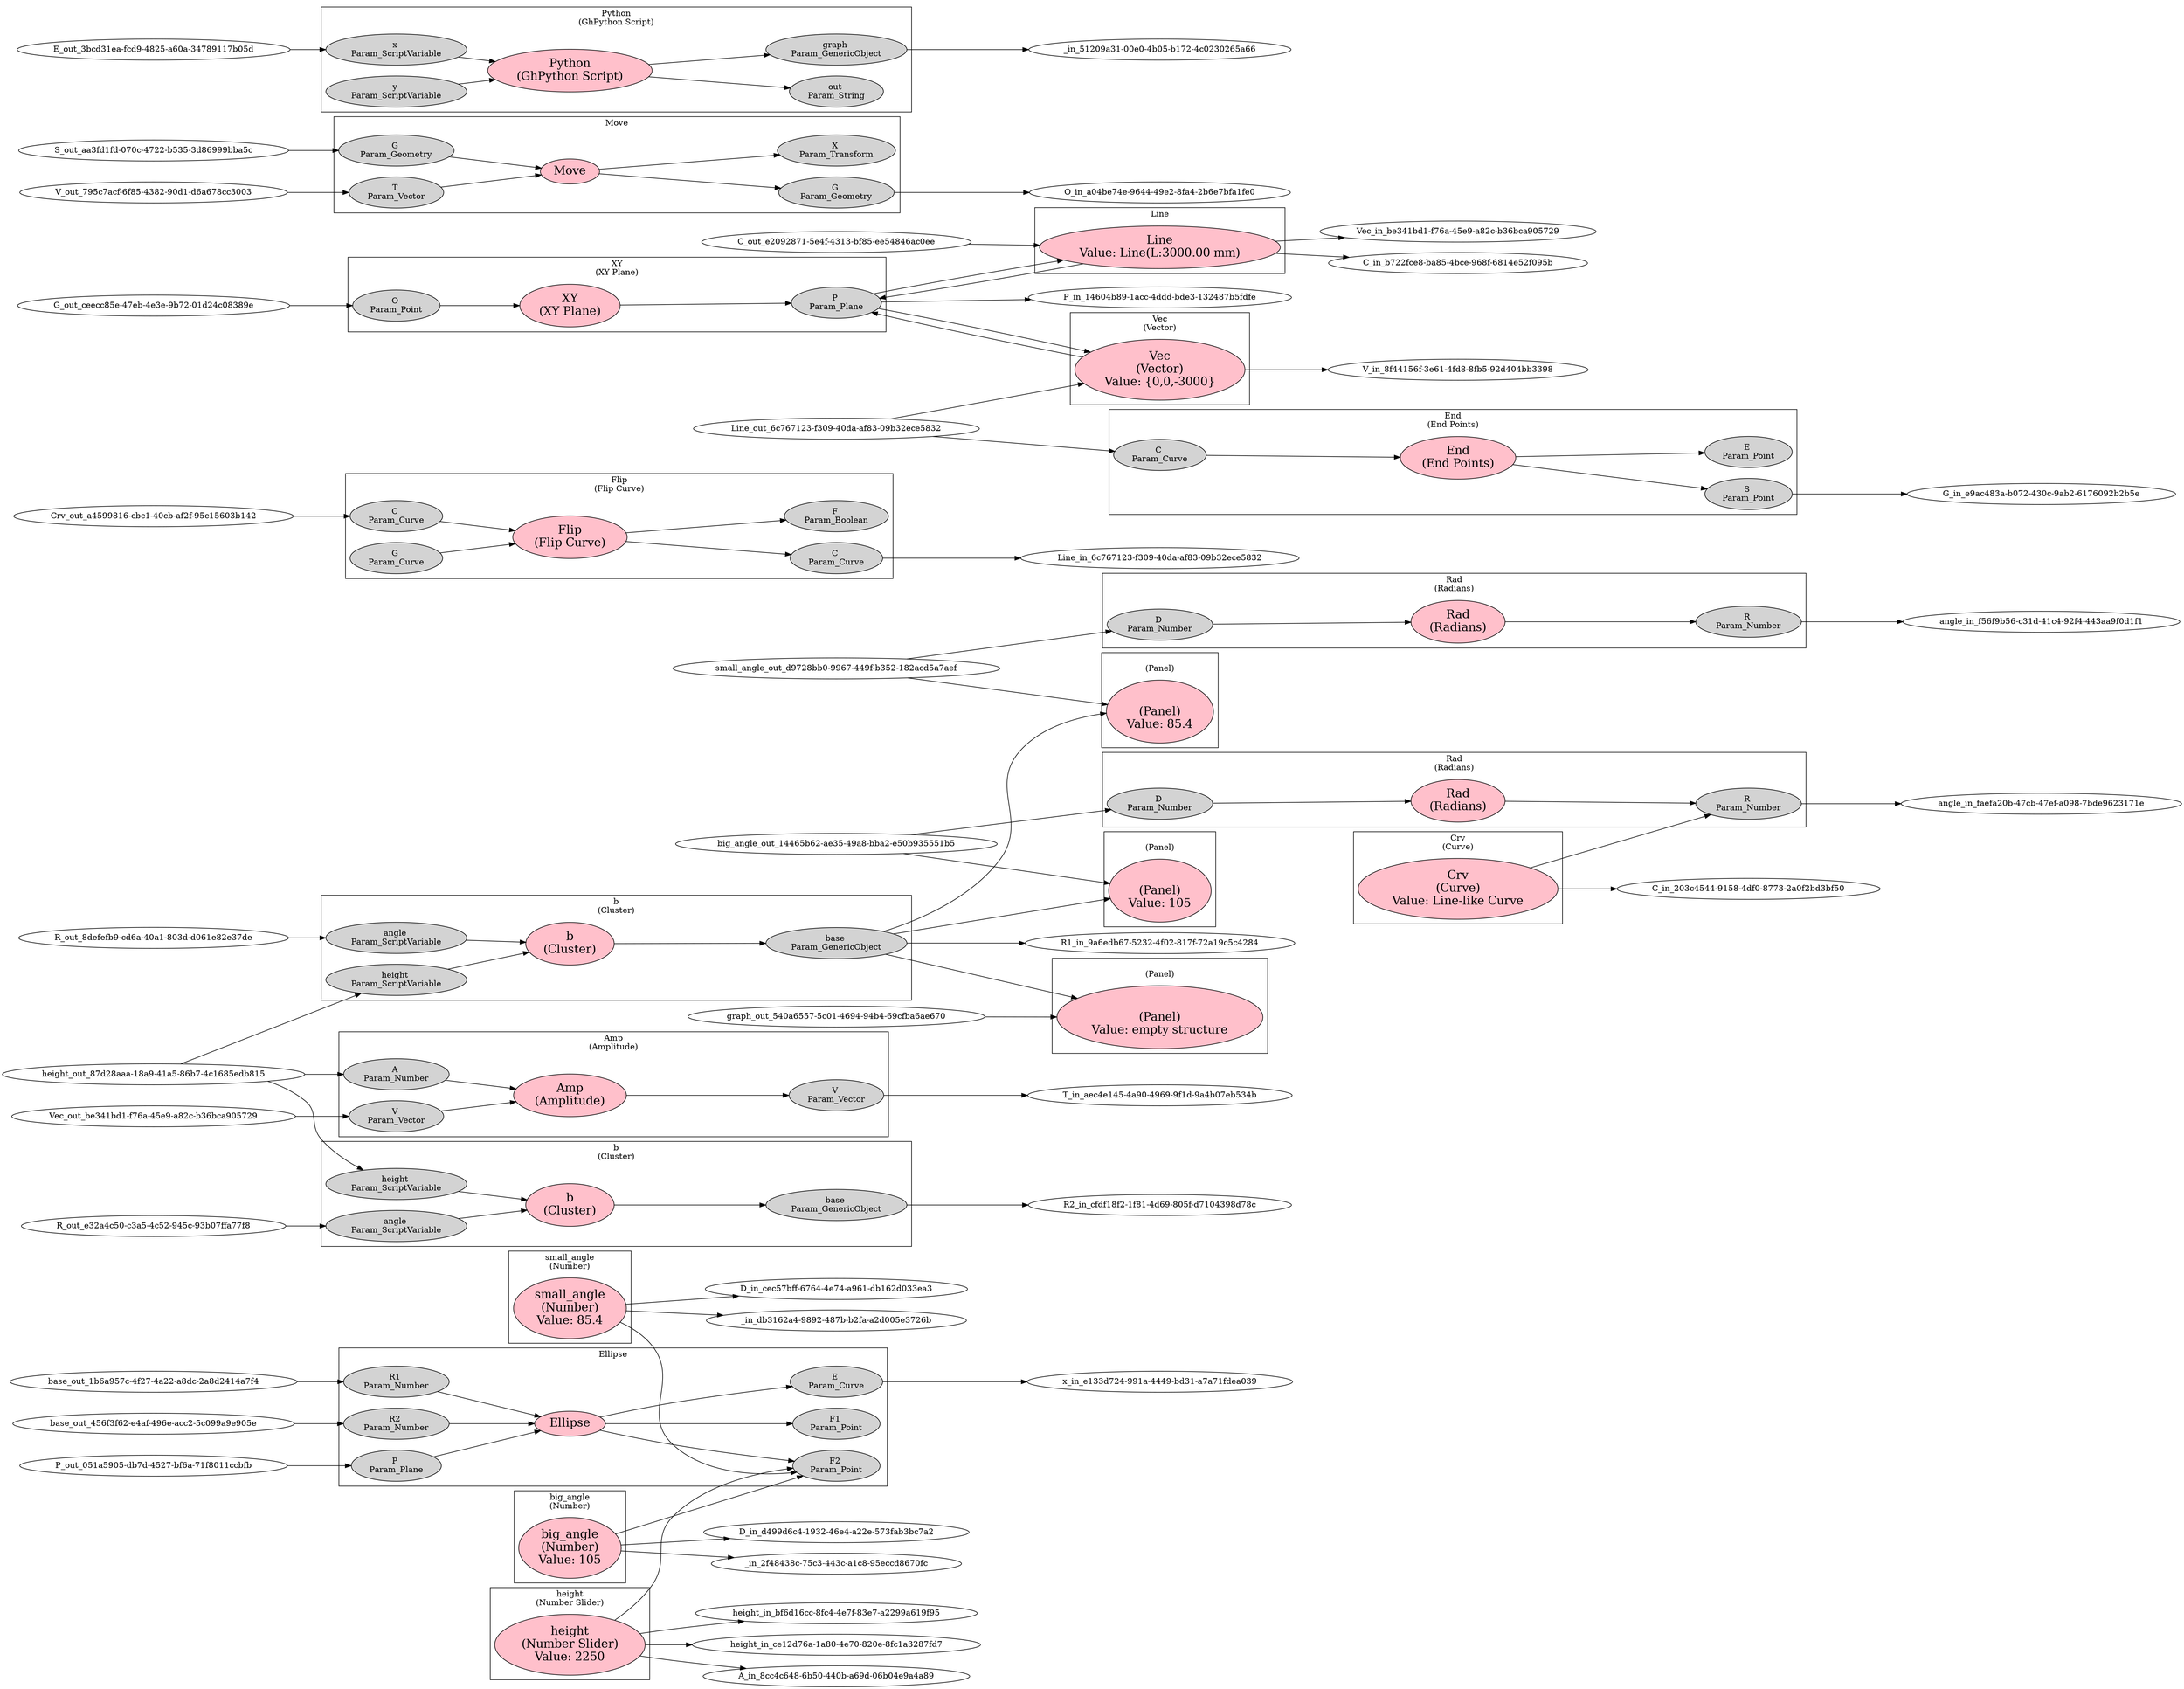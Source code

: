 digraph G {
    rankdir = LR;
    
    
subgraph "cluster_5ad19c48-1e9f-4067-8bc7-fa66cd4a694e" {
    node [style=filled];
    nodesep="0.05"
    label = "Ellipse";
    "Ellipse_5ad19c48-1e9f-4067-8bc7-fa66cd4a694e" [label="Ellipse", fillcolor="pink", fontsize=20];
    "P_in_5ad19c48-1e9f-4067-8bc7-fa66cd4a694e" [label="P \nParam_Plane"];
    "R1_in_5ad19c48-1e9f-4067-8bc7-fa66cd4a694e" [label="R1 \nParam_Number"];
    "R2_in_5ad19c48-1e9f-4067-8bc7-fa66cd4a694e" [label="R2 \nParam_Number"];
    "E_out_5ad19c48-1e9f-4067-8bc7-fa66cd4a694e" [label="E \nParam_Curve"];
    "F1_out_5ad19c48-1e9f-4067-8bc7-fa66cd4a694e" [label="F1 \nParam_Point"];
    "F2_out_5ad19c48-1e9f-4067-8bc7-fa66cd4a694e" [label="F2 \nParam_Point"];
    
    
    "P_in_5ad19c48-1e9f-4067-8bc7-fa66cd4a694e" -> "Ellipse_5ad19c48-1e9f-4067-8bc7-fa66cd4a694e";
    "R1_in_5ad19c48-1e9f-4067-8bc7-fa66cd4a694e" -> "Ellipse_5ad19c48-1e9f-4067-8bc7-fa66cd4a694e";
    "R2_in_5ad19c48-1e9f-4067-8bc7-fa66cd4a694e" -> "Ellipse_5ad19c48-1e9f-4067-8bc7-fa66cd4a694e";
    "Ellipse_5ad19c48-1e9f-4067-8bc7-fa66cd4a694e" -> "E_out_5ad19c48-1e9f-4067-8bc7-fa66cd4a694e";
    "Ellipse_5ad19c48-1e9f-4067-8bc7-fa66cd4a694e" -> "F1_out_5ad19c48-1e9f-4067-8bc7-fa66cd4a694e";
    "Ellipse_5ad19c48-1e9f-4067-8bc7-fa66cd4a694e" -> "F2_out_5ad19c48-1e9f-4067-8bc7-fa66cd4a694e";
    
  }
subgraph "cluster_d9728bb0-9967-449f-b352-182acd5a7aef" {
    node [style=filled];
    nodesep="0.05"
    label = "small_angle\n(Number)";
    "small_angle_d9728bb0-9967-449f-b352-182acd5a7aef" [label="small_angle\n(Number)\nValue: 85.4", fillcolor="pink", fontsize=20];
    
    
    "small_angle_d9728bb0-9967-449f-b352-182acd5a7aef" -> "F2_out_5ad19c48-1e9f-4067-8bc7-fa66cd4a694e";
    
  }
subgraph "cluster_14465b62-ae35-49a8-bba2-e50b935551b5" {
    node [style=filled];
    nodesep="0.05"
    label = "big_angle\n(Number)";
    "big_angle_14465b62-ae35-49a8-bba2-e50b935551b5" [label="big_angle\n(Number)\nValue: 105", fillcolor="pink", fontsize=20];
    
    
    "big_angle_14465b62-ae35-49a8-bba2-e50b935551b5" -> "F2_out_5ad19c48-1e9f-4067-8bc7-fa66cd4a694e";
    
  }
subgraph "cluster_87d28aaa-18a9-41a5-86b7-4c1685edb815" {
    node [style=filled];
    nodesep="0.05"
    label = "height\n(Number Slider)";
    "height_87d28aaa-18a9-41a5-86b7-4c1685edb815" [label="height\n(Number Slider)\nValue: 2250", fillcolor="pink", fontsize=20];
    
    
    "height_87d28aaa-18a9-41a5-86b7-4c1685edb815" -> "F2_out_5ad19c48-1e9f-4067-8bc7-fa66cd4a694e";
    
  }
subgraph "cluster_59cb3897-f400-43f3-9461-0701f2ceb61b" {
    node [style=filled];
    nodesep="0.05"
    label = "Rad\n(Radians)";
    "Rad_59cb3897-f400-43f3-9461-0701f2ceb61b" [label="Rad\n(Radians)", fillcolor="pink", fontsize=20];
    "D_in_59cb3897-f400-43f3-9461-0701f2ceb61b" [label="D \nParam_Number"];
    "R_out_59cb3897-f400-43f3-9461-0701f2ceb61b" [label="R \nParam_Number"];
    
    
    "D_in_59cb3897-f400-43f3-9461-0701f2ceb61b" -> "Rad_59cb3897-f400-43f3-9461-0701f2ceb61b";
    "Rad_59cb3897-f400-43f3-9461-0701f2ceb61b" -> "R_out_59cb3897-f400-43f3-9461-0701f2ceb61b";
    
  }
subgraph "cluster_2a326121-470f-4022-9477-ef4b47e3853d" {
    node [style=filled];
    nodesep="0.05"
    label = "Rad\n(Radians)";
    "Rad_2a326121-470f-4022-9477-ef4b47e3853d" [label="Rad\n(Radians)", fillcolor="pink", fontsize=20];
    "D_in_2a326121-470f-4022-9477-ef4b47e3853d" [label="D \nParam_Number"];
    "R_out_2a326121-470f-4022-9477-ef4b47e3853d" [label="R \nParam_Number"];
    
    
    "D_in_2a326121-470f-4022-9477-ef4b47e3853d" -> "Rad_2a326121-470f-4022-9477-ef4b47e3853d";
    "Rad_2a326121-470f-4022-9477-ef4b47e3853d" -> "R_out_2a326121-470f-4022-9477-ef4b47e3853d";
    
  }
subgraph "cluster_a4599816-cbc1-40cb-af2f-95c15603b142" {
    node [style=filled];
    nodesep="0.05"
    label = "Crv\n(Curve)";
    "Crv_a4599816-cbc1-40cb-af2f-95c15603b142" [label="Crv\n(Curve)\nValue: Line-like Curve", fillcolor="pink", fontsize=20];
    
    
    "Crv_a4599816-cbc1-40cb-af2f-95c15603b142" -> "R_out_2a326121-470f-4022-9477-ef4b47e3853d";
    
  }
subgraph "cluster_41047c00-e8c0-42f0-99aa-d3177a8bd895" {
    node [style=filled];
    nodesep="0.05"
    label = "Flip\n(Flip Curve)";
    "Flip_41047c00-e8c0-42f0-99aa-d3177a8bd895" [label="Flip\n(Flip Curve)", fillcolor="pink", fontsize=20];
    "C_in_41047c00-e8c0-42f0-99aa-d3177a8bd895" [label="C \nParam_Curve"];
    "G_in_41047c00-e8c0-42f0-99aa-d3177a8bd895" [label="G \nParam_Curve"];
    "C_out_41047c00-e8c0-42f0-99aa-d3177a8bd895" [label="C \nParam_Curve"];
    "F_out_41047c00-e8c0-42f0-99aa-d3177a8bd895" [label="F \nParam_Boolean"];
    
    
    "C_in_41047c00-e8c0-42f0-99aa-d3177a8bd895" -> "Flip_41047c00-e8c0-42f0-99aa-d3177a8bd895";
    "G_in_41047c00-e8c0-42f0-99aa-d3177a8bd895" -> "Flip_41047c00-e8c0-42f0-99aa-d3177a8bd895";
    "Flip_41047c00-e8c0-42f0-99aa-d3177a8bd895" -> "C_out_41047c00-e8c0-42f0-99aa-d3177a8bd895";
    "Flip_41047c00-e8c0-42f0-99aa-d3177a8bd895" -> "F_out_41047c00-e8c0-42f0-99aa-d3177a8bd895";
    
  }
subgraph "cluster_cdffa07a-a8b6-4077-978a-eda881b24570" {
    node [style=filled];
    nodesep="0.05"
    label = "XY\n(XY Plane)";
    "XY_cdffa07a-a8b6-4077-978a-eda881b24570" [label="XY\n(XY Plane)", fillcolor="pink", fontsize=20];
    "O_in_cdffa07a-a8b6-4077-978a-eda881b24570" [label="O \nParam_Point"];
    "P_out_cdffa07a-a8b6-4077-978a-eda881b24570" [label="P \nParam_Plane"];
    
    
    "O_in_cdffa07a-a8b6-4077-978a-eda881b24570" -> "XY_cdffa07a-a8b6-4077-978a-eda881b24570";
    "XY_cdffa07a-a8b6-4077-978a-eda881b24570" -> "P_out_cdffa07a-a8b6-4077-978a-eda881b24570";
    
  }
subgraph "cluster_6c767123-f309-40da-af83-09b32ece5832" {
    node [style=filled];
    nodesep="0.05"
    label = "Line";
    "Line_6c767123-f309-40da-af83-09b32ece5832" [label="Line\nValue: Line(L:3000.00 mm)", fillcolor="pink", fontsize=20];
    
    
    "P_out_cdffa07a-a8b6-4077-978a-eda881b24570" -> "Line_6c767123-f309-40da-af83-09b32ece5832";
    "Line_6c767123-f309-40da-af83-09b32ece5832" -> "P_out_cdffa07a-a8b6-4077-978a-eda881b24570";
    
  }
subgraph "cluster_be341bd1-f76a-45e9-a82c-b36bca905729" {
    node [style=filled];
    nodesep="0.05"
    label = "Vec\n(Vector)";
    "Vec_be341bd1-f76a-45e9-a82c-b36bca905729" [label="Vec\n(Vector)\nValue: {0,0,-3000}", fillcolor="pink", fontsize=20];
    
    
    "P_out_cdffa07a-a8b6-4077-978a-eda881b24570" -> "Vec_be341bd1-f76a-45e9-a82c-b36bca905729";
    "Vec_be341bd1-f76a-45e9-a82c-b36bca905729" -> "P_out_cdffa07a-a8b6-4077-978a-eda881b24570";
    
  }
subgraph "cluster_d8a179fc-7fab-4814-b4b9-20be26bfe82c" {
    node [style=filled];
    nodesep="0.05"
    label = "Move";
    "Move_d8a179fc-7fab-4814-b4b9-20be26bfe82c" [label="Move", fillcolor="pink", fontsize=20];
    "G_in_d8a179fc-7fab-4814-b4b9-20be26bfe82c" [label="G \nParam_Geometry"];
    "T_in_d8a179fc-7fab-4814-b4b9-20be26bfe82c" [label="T \nParam_Vector"];
    "G_out_d8a179fc-7fab-4814-b4b9-20be26bfe82c" [label="G \nParam_Geometry"];
    "X_out_d8a179fc-7fab-4814-b4b9-20be26bfe82c" [label="X \nParam_Transform"];
    
    
    "G_in_d8a179fc-7fab-4814-b4b9-20be26bfe82c" -> "Move_d8a179fc-7fab-4814-b4b9-20be26bfe82c";
    "T_in_d8a179fc-7fab-4814-b4b9-20be26bfe82c" -> "Move_d8a179fc-7fab-4814-b4b9-20be26bfe82c";
    "Move_d8a179fc-7fab-4814-b4b9-20be26bfe82c" -> "G_out_d8a179fc-7fab-4814-b4b9-20be26bfe82c";
    "Move_d8a179fc-7fab-4814-b4b9-20be26bfe82c" -> "X_out_d8a179fc-7fab-4814-b4b9-20be26bfe82c";
    
  }
subgraph "cluster_71ee981e-b545-4cb0-907c-8955b015922f" {
    node [style=filled];
    nodesep="0.05"
    label = "End\n(End Points)";
    "End_71ee981e-b545-4cb0-907c-8955b015922f" [label="End\n(End Points)", fillcolor="pink", fontsize=20];
    "C_in_71ee981e-b545-4cb0-907c-8955b015922f" [label="C \nParam_Curve"];
    "S_out_71ee981e-b545-4cb0-907c-8955b015922f" [label="S \nParam_Point"];
    "E_out_71ee981e-b545-4cb0-907c-8955b015922f" [label="E \nParam_Point"];
    
    
    "C_in_71ee981e-b545-4cb0-907c-8955b015922f" -> "End_71ee981e-b545-4cb0-907c-8955b015922f";
    "End_71ee981e-b545-4cb0-907c-8955b015922f" -> "S_out_71ee981e-b545-4cb0-907c-8955b015922f";
    "End_71ee981e-b545-4cb0-907c-8955b015922f" -> "E_out_71ee981e-b545-4cb0-907c-8955b015922f";
    
  }
subgraph "cluster_296e8b38-2af3-4633-aa6e-20cd8f0bcac8" {
    node [style=filled];
    nodesep="0.05"
    label = "Amp\n(Amplitude)";
    "Amp_296e8b38-2af3-4633-aa6e-20cd8f0bcac8" [label="Amp\n(Amplitude)", fillcolor="pink", fontsize=20];
    "V_in_296e8b38-2af3-4633-aa6e-20cd8f0bcac8" [label="V \nParam_Vector"];
    "A_in_296e8b38-2af3-4633-aa6e-20cd8f0bcac8" [label="A \nParam_Number"];
    "V_out_296e8b38-2af3-4633-aa6e-20cd8f0bcac8" [label="V \nParam_Vector"];
    
    
    "V_in_296e8b38-2af3-4633-aa6e-20cd8f0bcac8" -> "Amp_296e8b38-2af3-4633-aa6e-20cd8f0bcac8";
    "A_in_296e8b38-2af3-4633-aa6e-20cd8f0bcac8" -> "Amp_296e8b38-2af3-4633-aa6e-20cd8f0bcac8";
    "Amp_296e8b38-2af3-4633-aa6e-20cd8f0bcac8" -> "V_out_296e8b38-2af3-4633-aa6e-20cd8f0bcac8";
    
  }
subgraph "cluster_10f0c688-9b64-4a5b-97aa-419aa174c25c" {
    node [style=filled];
    nodesep="0.05"
    label = "b\n(Cluster)";
    "b_10f0c688-9b64-4a5b-97aa-419aa174c25c" [label="b\n(Cluster)", fillcolor="pink", fontsize=20];
    "height_in_10f0c688-9b64-4a5b-97aa-419aa174c25c" [label="height \nParam_ScriptVariable"];
    "angle_in_10f0c688-9b64-4a5b-97aa-419aa174c25c" [label="angle \nParam_ScriptVariable"];
    "base_out_10f0c688-9b64-4a5b-97aa-419aa174c25c" [label="base \nParam_GenericObject"];
    
    
    "height_in_10f0c688-9b64-4a5b-97aa-419aa174c25c" -> "b_10f0c688-9b64-4a5b-97aa-419aa174c25c";
    "angle_in_10f0c688-9b64-4a5b-97aa-419aa174c25c" -> "b_10f0c688-9b64-4a5b-97aa-419aa174c25c";
    "b_10f0c688-9b64-4a5b-97aa-419aa174c25c" -> "base_out_10f0c688-9b64-4a5b-97aa-419aa174c25c";
    
  }
subgraph "cluster_a6456689-42ae-4206-a7a4-5324d1a4934a" {
    node [style=filled];
    nodesep="0.05"
    label = "b\n(Cluster)";
    "b_a6456689-42ae-4206-a7a4-5324d1a4934a" [label="b\n(Cluster)", fillcolor="pink", fontsize=20];
    "height_in_a6456689-42ae-4206-a7a4-5324d1a4934a" [label="height \nParam_ScriptVariable"];
    "angle_in_a6456689-42ae-4206-a7a4-5324d1a4934a" [label="angle \nParam_ScriptVariable"];
    "base_out_a6456689-42ae-4206-a7a4-5324d1a4934a" [label="base \nParam_GenericObject"];
    
    
    "height_in_a6456689-42ae-4206-a7a4-5324d1a4934a" -> "b_a6456689-42ae-4206-a7a4-5324d1a4934a";
    "angle_in_a6456689-42ae-4206-a7a4-5324d1a4934a" -> "b_a6456689-42ae-4206-a7a4-5324d1a4934a";
    "b_a6456689-42ae-4206-a7a4-5324d1a4934a" -> "base_out_a6456689-42ae-4206-a7a4-5324d1a4934a";
    
  }
subgraph "cluster_2f48438c-75c3-443c-a1c8-95eccd8670fc" {
    node [style=filled];
    nodesep="0.05"
    label = "\n(Panel)";
    "_2f48438c-75c3-443c-a1c8-95eccd8670fc" [label="\n(Panel)\nValue: 105", fillcolor="pink", fontsize=20];
    
    
    "base_out_a6456689-42ae-4206-a7a4-5324d1a4934a" -> "_2f48438c-75c3-443c-a1c8-95eccd8670fc";
    
  }
subgraph "cluster_db3162a4-9892-487b-b2fa-a2d005e3726b" {
    node [style=filled];
    nodesep="0.05"
    label = "\n(Panel)";
    "_db3162a4-9892-487b-b2fa-a2d005e3726b" [label="\n(Panel)\nValue: 85.4", fillcolor="pink", fontsize=20];
    
    
    "base_out_a6456689-42ae-4206-a7a4-5324d1a4934a" -> "_db3162a4-9892-487b-b2fa-a2d005e3726b";
    
  }
subgraph "cluster_51209a31-00e0-4b05-b172-4c0230265a66" {
    node [style=filled];
    nodesep="0.05"
    label = "\n(Panel)";
    "_51209a31-00e0-4b05-b172-4c0230265a66" [label="\n(Panel)\nValue: empty structure", fillcolor="pink", fontsize=20];
    
    
    "base_out_a6456689-42ae-4206-a7a4-5324d1a4934a" -> "_51209a31-00e0-4b05-b172-4c0230265a66";
    
  }
subgraph "cluster_6ff0ff7e-a539-4919-acff-d2ed22901e68" {
    node [style=filled];
    nodesep="0.05"
    label = "Python\n(GhPython Script)";
    "Python_6ff0ff7e-a539-4919-acff-d2ed22901e68" [label="Python\n(GhPython Script)", fillcolor="pink", fontsize=20];
    "x_in_6ff0ff7e-a539-4919-acff-d2ed22901e68" [label="x \nParam_ScriptVariable"];
    "y_in_6ff0ff7e-a539-4919-acff-d2ed22901e68" [label="y \nParam_ScriptVariable"];
    "out_out_6ff0ff7e-a539-4919-acff-d2ed22901e68" [label="out \nParam_String"];
    "graph_out_6ff0ff7e-a539-4919-acff-d2ed22901e68" [label="graph \nParam_GenericObject"];
    
    
    "x_in_6ff0ff7e-a539-4919-acff-d2ed22901e68" -> "Python_6ff0ff7e-a539-4919-acff-d2ed22901e68";
    "y_in_6ff0ff7e-a539-4919-acff-d2ed22901e68" -> "Python_6ff0ff7e-a539-4919-acff-d2ed22901e68";
    "Python_6ff0ff7e-a539-4919-acff-d2ed22901e68" -> "out_out_6ff0ff7e-a539-4919-acff-d2ed22901e68";
    "Python_6ff0ff7e-a539-4919-acff-d2ed22901e68" -> "graph_out_6ff0ff7e-a539-4919-acff-d2ed22901e68";
    
  }
    
    "P_out_051a5905-db7d-4527-bf6a-71f8011ccbfb" -> "P_in_5ad19c48-1e9f-4067-8bc7-fa66cd4a694e";
    "base_out_1b6a957c-4f27-4a22-a8dc-2a8d2414a7f4" -> "R1_in_5ad19c48-1e9f-4067-8bc7-fa66cd4a694e";
    "base_out_456f3f62-e4af-496e-acc2-5c099a9e905e" -> "R2_in_5ad19c48-1e9f-4067-8bc7-fa66cd4a694e";
    "E_out_5ad19c48-1e9f-4067-8bc7-fa66cd4a694e" -> "x_in_e133d724-991a-4449-bd31-a7a71fdea039";
    "small_angle_d9728bb0-9967-449f-b352-182acd5a7aef" -> "D_in_cec57bff-6764-4e74-a961-db162d033ea3";
    "small_angle_d9728bb0-9967-449f-b352-182acd5a7aef" -> "_in_db3162a4-9892-487b-b2fa-a2d005e3726b";
    "big_angle_14465b62-ae35-49a8-bba2-e50b935551b5" -> "D_in_d499d6c4-1932-46e4-a22e-573fab3bc7a2";
    "big_angle_14465b62-ae35-49a8-bba2-e50b935551b5" -> "_in_2f48438c-75c3-443c-a1c8-95eccd8670fc";
    "height_87d28aaa-18a9-41a5-86b7-4c1685edb815" -> "A_in_8cc4c648-6b50-440b-a69d-06b04e9a4a89";
    "height_87d28aaa-18a9-41a5-86b7-4c1685edb815" -> "height_in_bf6d16cc-8fc4-4e7f-83e7-a2299a619f95";
    "height_87d28aaa-18a9-41a5-86b7-4c1685edb815" -> "height_in_ce12d76a-1a80-4e70-820e-8fc1a3287fd7";
    "small_angle_out_d9728bb0-9967-449f-b352-182acd5a7aef" -> "D_in_59cb3897-f400-43f3-9461-0701f2ceb61b";
    "R_out_59cb3897-f400-43f3-9461-0701f2ceb61b" -> "angle_in_f56f9b56-c31d-41c4-92f4-443aa9f0d1f1";
    "big_angle_out_14465b62-ae35-49a8-bba2-e50b935551b5" -> "D_in_2a326121-470f-4022-9477-ef4b47e3853d";
    "R_out_2a326121-470f-4022-9477-ef4b47e3853d" -> "angle_in_faefa20b-47cb-47ef-a098-7bde9623171e";
    "Crv_a4599816-cbc1-40cb-af2f-95c15603b142" -> "C_in_203c4544-9158-4df0-8773-2a0f2bd3bf50";
    "Crv_out_a4599816-cbc1-40cb-af2f-95c15603b142" -> "C_in_41047c00-e8c0-42f0-99aa-d3177a8bd895";
    "C_out_41047c00-e8c0-42f0-99aa-d3177a8bd895" -> "Line_in_6c767123-f309-40da-af83-09b32ece5832";
    "G_out_ceecc85e-47eb-4e3e-9b72-01d24c08389e" -> "O_in_cdffa07a-a8b6-4077-978a-eda881b24570";
    "P_out_cdffa07a-a8b6-4077-978a-eda881b24570" -> "P_in_14604b89-1acc-4ddd-bde3-132487b5fdfe";
    "C_out_e2092871-5e4f-4313-bf85-ee54846ac0ee" -> "Line_6c767123-f309-40da-af83-09b32ece5832";
    "Line_6c767123-f309-40da-af83-09b32ece5832" -> "Vec_in_be341bd1-f76a-45e9-a82c-b36bca905729";
    "Line_6c767123-f309-40da-af83-09b32ece5832" -> "C_in_b722fce8-ba85-4bce-968f-6814e52f095b";
    "Line_out_6c767123-f309-40da-af83-09b32ece5832" -> "Vec_be341bd1-f76a-45e9-a82c-b36bca905729";
    "Vec_be341bd1-f76a-45e9-a82c-b36bca905729" -> "V_in_8f44156f-3e61-4fd8-8fb5-92d404bb3398";
    "S_out_aa3fd1fd-070c-4722-b535-3d86999bba5c" -> "G_in_d8a179fc-7fab-4814-b4b9-20be26bfe82c";
    "V_out_795c7acf-6f85-4382-90d1-d6a678cc3003" -> "T_in_d8a179fc-7fab-4814-b4b9-20be26bfe82c";
    "G_out_d8a179fc-7fab-4814-b4b9-20be26bfe82c" -> "O_in_a04be74e-9644-49e2-8fa4-2b6e7bfa1fe0";
    "Line_out_6c767123-f309-40da-af83-09b32ece5832" -> "C_in_71ee981e-b545-4cb0-907c-8955b015922f";
    "S_out_71ee981e-b545-4cb0-907c-8955b015922f" -> "G_in_e9ac483a-b072-430c-9ab2-6176092b2b5e";
    "Vec_out_be341bd1-f76a-45e9-a82c-b36bca905729" -> "V_in_296e8b38-2af3-4633-aa6e-20cd8f0bcac8";
    "height_out_87d28aaa-18a9-41a5-86b7-4c1685edb815" -> "A_in_296e8b38-2af3-4633-aa6e-20cd8f0bcac8";
    "V_out_296e8b38-2af3-4633-aa6e-20cd8f0bcac8" -> "T_in_aec4e145-4a90-4969-9f1d-9a4b07eb534b";
    "height_out_87d28aaa-18a9-41a5-86b7-4c1685edb815" -> "height_in_10f0c688-9b64-4a5b-97aa-419aa174c25c";
    "R_out_e32a4c50-c3a5-4c52-945c-93b07ffa77f8" -> "angle_in_10f0c688-9b64-4a5b-97aa-419aa174c25c";
    "base_out_10f0c688-9b64-4a5b-97aa-419aa174c25c" -> "R2_in_cfdf18f2-1f81-4d69-805f-d7104398d78c";
    "height_out_87d28aaa-18a9-41a5-86b7-4c1685edb815" -> "height_in_a6456689-42ae-4206-a7a4-5324d1a4934a";
    "R_out_8defefb9-cd6a-40a1-803d-d061e82e37de" -> "angle_in_a6456689-42ae-4206-a7a4-5324d1a4934a";
    "base_out_a6456689-42ae-4206-a7a4-5324d1a4934a" -> "R1_in_9a6edb67-5232-4f02-817f-72a19c5c4284";
    "big_angle_out_14465b62-ae35-49a8-bba2-e50b935551b5" -> "_2f48438c-75c3-443c-a1c8-95eccd8670fc";
    "small_angle_out_d9728bb0-9967-449f-b352-182acd5a7aef" -> "_db3162a4-9892-487b-b2fa-a2d005e3726b";
    "graph_out_540a6557-5c01-4694-94b4-69cfba6ae670" -> "_51209a31-00e0-4b05-b172-4c0230265a66";
    "E_out_3bcd31ea-fcd9-4825-a60a-34789117b05d" -> "x_in_6ff0ff7e-a539-4919-acff-d2ed22901e68";
    "graph_out_6ff0ff7e-a539-4919-acff-d2ed22901e68" -> "_in_51209a31-00e0-4b05-b172-4c0230265a66";
    
}